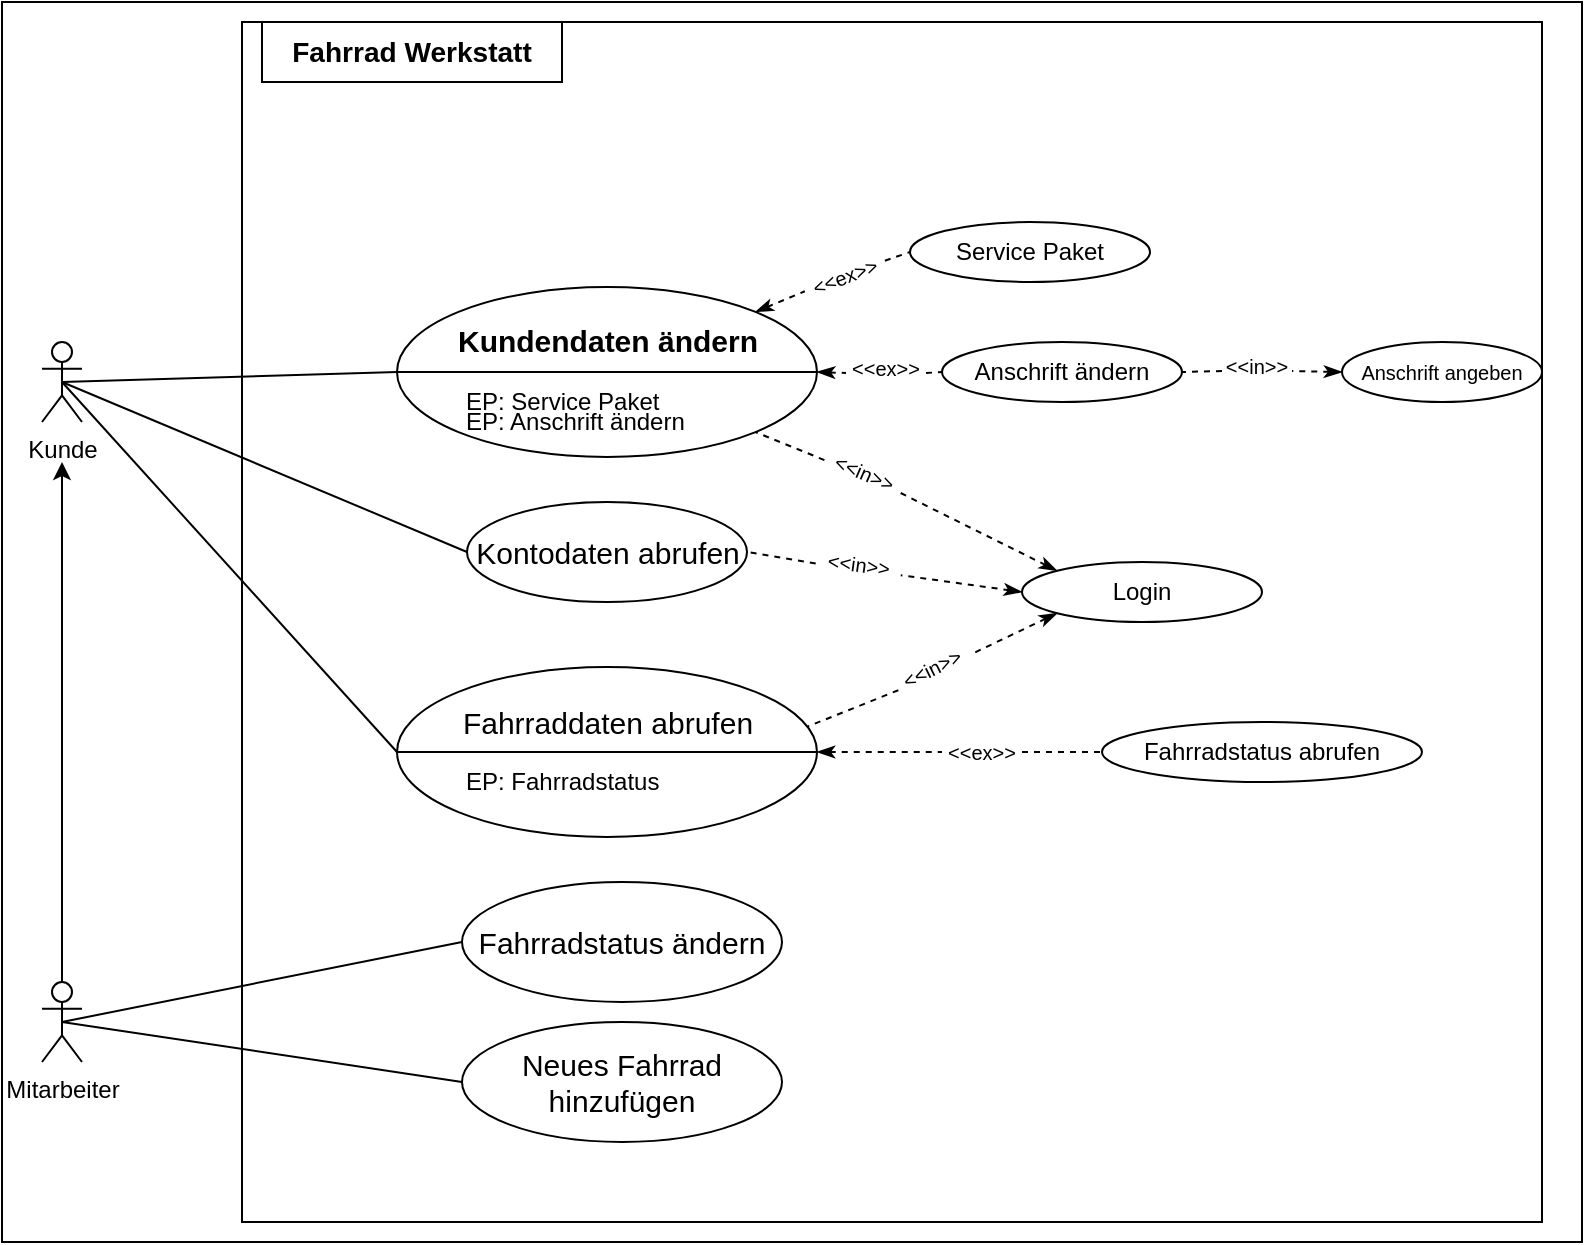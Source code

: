 <mxfile>
    <diagram id="6hGFLwfOUW9BJ-s0fimq" name="Page-1">
        <mxGraphModel dx="1309" dy="762" grid="1" gridSize="10" guides="1" tooltips="1" connect="1" arrows="1" fold="1" page="1" pageScale="1" pageWidth="827" pageHeight="1169" background="#FFFFFF" math="0" shadow="0">
            <root>
                <mxCell id="0"/>
                <mxCell id="1" parent="0"/>
                <mxCell id="15" value="" style="whiteSpace=wrap;html=1;labelBackgroundColor=none;labelBorderColor=none;align=left;fillColor=none;strokeColor=#000000;fontColor=#000000;" parent="1" vertex="1">
                    <mxGeometry x="150" y="40" width="650" height="600" as="geometry"/>
                </mxCell>
                <mxCell id="10" value="&lt;font&gt;Mitarbeiter&lt;/font&gt;" style="shape=umlActor;verticalLabelPosition=bottom;labelBackgroundColor=none;verticalAlign=top;html=1;outlineConnect=0;fillColor=none;strokeColor=#000000;fontColor=#000000;" parent="1" vertex="1">
                    <mxGeometry x="50" y="520" width="20" height="40" as="geometry"/>
                </mxCell>
                <mxCell id="13" value="&lt;font&gt;Kunde&lt;/font&gt;" style="shape=umlActor;verticalLabelPosition=bottom;labelBackgroundColor=none;verticalAlign=top;html=1;outlineConnect=0;fillColor=none;strokeColor=#000000;fontColor=#000000;" parent="1" vertex="1">
                    <mxGeometry x="50" y="200" width="20" height="40" as="geometry"/>
                </mxCell>
                <mxCell id="14" value="" style="edgeStyle=orthogonalEdgeStyle;rounded=0;orthogonalLoop=1;jettySize=auto;html=1;fontColor=#000000;labelBorderColor=none;labelBackgroundColor=none;fillColor=none;strokeColor=#000000;" parent="1" source="10" edge="1">
                    <mxGeometry relative="1" as="geometry">
                        <mxPoint x="60" y="260" as="targetPoint"/>
                    </mxGeometry>
                </mxCell>
                <mxCell id="16" value="&lt;h3&gt;Fahrrad Werkstatt&lt;/h3&gt;" style="rounded=0;whiteSpace=wrap;html=1;labelBackgroundColor=none;align=center;fontStyle=1;fillColor=none;strokeColor=#000000;fontColor=#000000;" parent="1" vertex="1">
                    <mxGeometry x="160" y="40" width="150" height="30" as="geometry"/>
                </mxCell>
                <mxCell id="17" value="" style="shape=lineEllipse;line=vertical;perimeter=ellipsePerimeter;whiteSpace=wrap;html=1;backgroundOutline=1;labelBackgroundColor=none;align=center;rotation=90;fillColor=none;strokeColor=#000000;fontColor=#000000;" parent="1" vertex="1">
                    <mxGeometry x="290" y="110" width="85" height="210" as="geometry"/>
                </mxCell>
                <mxCell id="18" value="&lt;h3 style=&quot;font-size: 15px;&quot;&gt;Kundendaten ändern&lt;/h3&gt;" style="text;html=1;align=center;verticalAlign=middle;whiteSpace=wrap;rounded=0;labelBackgroundColor=none;fontSize=15;fillColor=none;strokeColor=none;fontColor=#000000;" parent="1" vertex="1">
                    <mxGeometry x="252.5" y="189" width="160" height="20" as="geometry"/>
                </mxCell>
                <mxCell id="20" value="EP: Service Paket" style="text;html=1;align=left;verticalAlign=middle;whiteSpace=wrap;rounded=0;labelBackgroundColor=none;fillColor=none;strokeColor=none;fontColor=#000000;" parent="1" vertex="1">
                    <mxGeometry x="260" y="220" width="160" height="20" as="geometry"/>
                </mxCell>
                <mxCell id="21" value="EP: Anschrift ändern" style="text;html=1;align=left;verticalAlign=middle;whiteSpace=wrap;rounded=0;labelBackgroundColor=none;fillColor=none;strokeColor=none;fontColor=#000000;" parent="1" vertex="1">
                    <mxGeometry x="260" y="230" width="130" height="20" as="geometry"/>
                </mxCell>
                <mxCell id="23" value="" style="endArrow=none;html=1;labelBackgroundColor=none;fontColor=#000000;exitX=0.5;exitY=0.5;exitDx=0;exitDy=0;exitPerimeter=0;entryX=0.5;entryY=1;entryDx=0;entryDy=0;fillColor=none;strokeColor=#000000;" parent="1" source="13" target="17" edge="1">
                    <mxGeometry width="50" height="50" relative="1" as="geometry">
                        <mxPoint x="190" y="240" as="sourcePoint"/>
                        <mxPoint x="240" y="190" as="targetPoint"/>
                    </mxGeometry>
                </mxCell>
                <mxCell id="24" value="Service Paket" style="ellipse;whiteSpace=wrap;html=1;labelBackgroundColor=none;align=center;fillColor=none;strokeColor=#000000;fontColor=#000000;" parent="1" vertex="1">
                    <mxGeometry x="484" y="140" width="120" height="30" as="geometry"/>
                </mxCell>
                <mxCell id="25" value="" style="endArrow=none;dashed=1;html=1;labelBackgroundColor=none;fontColor=#000000;entryX=0;entryY=0.5;entryDx=0;entryDy=0;exitX=1;exitY=0.5;exitDx=0;exitDy=0;startArrow=none;startFill=0;rounded=0;fillColor=none;strokeColor=#000000;" parent="1" source="26" target="24" edge="1">
                    <mxGeometry width="50" height="50" relative="1" as="geometry">
                        <mxPoint x="460" y="340" as="sourcePoint"/>
                        <mxPoint x="510" y="290" as="targetPoint"/>
                    </mxGeometry>
                </mxCell>
                <mxCell id="28" value="Anschrift ändern" style="ellipse;whiteSpace=wrap;html=1;labelBackgroundColor=none;fontSize=12;align=center;fillColor=none;strokeColor=#000000;fontColor=#000000;" parent="1" vertex="1">
                    <mxGeometry x="500" y="200" width="120" height="30" as="geometry"/>
                </mxCell>
                <mxCell id="29" value="" style="endArrow=none;dashed=1;html=1;labelBackgroundColor=none;fontSize=12;fontColor=#000000;entryX=0;entryY=0.5;entryDx=0;entryDy=0;exitX=1;exitY=0.75;exitDx=0;exitDy=0;strokeWidth=1;startArrow=none;startFill=0;rounded=0;fillColor=none;strokeColor=#000000;" parent="1" source="30" target="28" edge="1">
                    <mxGeometry width="50" height="50" relative="1" as="geometry">
                        <mxPoint x="450" y="340" as="sourcePoint"/>
                        <mxPoint x="500" y="290" as="targetPoint"/>
                        <Array as="points"/>
                    </mxGeometry>
                </mxCell>
                <mxCell id="33" value="" style="endArrow=none;dashed=1;html=1;labelBackgroundColor=none;fontSize=12;fontColor=#000000;entryX=1;entryY=0.5;entryDx=0;entryDy=0;exitX=0;exitY=0.75;exitDx=0;exitDy=0;rounded=0;strokeWidth=1;startArrow=none;startFill=0;fillColor=none;strokeColor=#000000;" parent="1" source="35" target="28" edge="1">
                    <mxGeometry width="50" height="50" relative="1" as="geometry">
                        <mxPoint x="515" y="230" as="sourcePoint"/>
                        <mxPoint x="590" y="230" as="targetPoint"/>
                        <Array as="points"/>
                    </mxGeometry>
                </mxCell>
                <mxCell id="34" value="&lt;font style=&quot;font-size: 10px;&quot;&gt;Anschrift angeben&lt;/font&gt;" style="ellipse;whiteSpace=wrap;html=1;labelBackgroundColor=none;fontSize=10;align=center;fillColor=none;strokeColor=#000000;fontColor=#000000;" parent="1" vertex="1">
                    <mxGeometry x="700" y="200" width="100" height="30" as="geometry"/>
                </mxCell>
                <mxCell id="35" value="&lt;font style=&quot;font-size: 10px&quot;&gt;&amp;lt;&amp;lt;in&amp;gt;&amp;gt;&lt;/font&gt;" style="text;html=1;align=center;verticalAlign=middle;whiteSpace=wrap;rounded=0;labelBackgroundColor=none;fontSize=12;rotation=0;fillColor=none;strokeColor=none;fontColor=#000000;" parent="1" vertex="1">
                    <mxGeometry x="640" y="207" width="35" height="10" as="geometry"/>
                </mxCell>
                <mxCell id="36" value="" style="endArrow=none;dashed=1;html=1;labelBackgroundColor=none;fontSize=12;fontColor=#000000;entryX=1;entryY=0.75;entryDx=0;entryDy=0;exitX=0;exitY=0.5;exitDx=0;exitDy=0;rounded=0;strokeWidth=1;startArrow=classicThin;startFill=1;fillColor=none;strokeColor=#000000;" parent="1" source="34" target="35" edge="1">
                    <mxGeometry width="50" height="50" relative="1" as="geometry">
                        <mxPoint x="700" y="160" as="sourcePoint"/>
                        <mxPoint x="700" y="220" as="targetPoint"/>
                        <Array as="points"/>
                    </mxGeometry>
                </mxCell>
                <mxCell id="26" value="&lt;font style=&quot;font-size: 10px&quot;&gt;&amp;lt;&amp;lt;ex&amp;gt;&amp;gt;&lt;/font&gt;" style="text;html=1;align=center;verticalAlign=middle;whiteSpace=wrap;rounded=0;labelBackgroundColor=none;fontSize=10;rotation=-20.9;fillColor=none;strokeColor=none;fontColor=#000000;" parent="1" vertex="1">
                    <mxGeometry x="430" y="162" width="42.84" height="10" as="geometry"/>
                </mxCell>
                <mxCell id="37" value="" style="endArrow=none;dashed=1;html=1;labelBackgroundColor=none;fontColor=#000000;entryX=0;entryY=0.5;entryDx=0;entryDy=0;exitX=0;exitY=0;exitDx=0;exitDy=0;startArrow=classicThin;startFill=1;rounded=0;fillColor=none;strokeColor=#000000;" parent="1" source="17" target="26" edge="1">
                    <mxGeometry width="50" height="50" relative="1" as="geometry">
                        <mxPoint x="474.282" y="189.962" as="sourcePoint"/>
                        <mxPoint x="540" y="155" as="targetPoint"/>
                    </mxGeometry>
                </mxCell>
                <mxCell id="30" value="&lt;font style=&quot;font-size: 10px&quot;&gt;&amp;lt;&amp;lt;ex&amp;gt;&amp;gt;&lt;/font&gt;" style="text;html=1;align=center;verticalAlign=middle;whiteSpace=wrap;rounded=0;labelBackgroundColor=none;fontSize=12;fillColor=none;strokeColor=none;fontColor=#000000;" parent="1" vertex="1">
                    <mxGeometry x="452" y="208" width="40" height="10" as="geometry"/>
                </mxCell>
                <mxCell id="38" value="" style="endArrow=none;dashed=1;html=1;labelBackgroundColor=none;fontSize=12;fontColor=#000000;entryX=0;entryY=0.75;entryDx=0;entryDy=0;exitX=0.5;exitY=0;exitDx=0;exitDy=0;rounded=0;strokeWidth=1;startArrow=classicThin;startFill=1;fillColor=none;strokeColor=#000000;" parent="1" source="17" target="30" edge="1">
                    <mxGeometry width="50" height="50" relative="1" as="geometry">
                        <mxPoint x="505" y="220" as="sourcePoint"/>
                        <mxPoint x="580" y="220" as="targetPoint"/>
                        <Array as="points"/>
                    </mxGeometry>
                </mxCell>
                <mxCell id="40" value="Kontodaten abrufen" style="ellipse;whiteSpace=wrap;html=1;labelBackgroundColor=none;fontSize=15;align=center;fillColor=none;strokeColor=#000000;fontColor=#000000;" parent="1" vertex="1">
                    <mxGeometry x="262.5" y="280" width="140" height="50" as="geometry"/>
                </mxCell>
                <mxCell id="41" value="" style="endArrow=none;html=1;labelBackgroundColor=none;fontColor=#000000;exitX=0.5;exitY=0.5;exitDx=0;exitDy=0;exitPerimeter=0;entryX=0;entryY=0.5;entryDx=0;entryDy=0;fillColor=none;strokeColor=#000000;" parent="1" source="13" target="40" edge="1">
                    <mxGeometry width="50" height="50" relative="1" as="geometry">
                        <mxPoint x="70" y="230" as="sourcePoint"/>
                        <mxPoint x="237.5" y="225" as="targetPoint"/>
                    </mxGeometry>
                </mxCell>
                <mxCell id="42" value="Login" style="ellipse;whiteSpace=wrap;html=1;labelBackgroundColor=none;fontSize=12;align=center;fillColor=none;strokeColor=#000000;fontColor=#000000;" parent="1" vertex="1">
                    <mxGeometry x="540" y="310" width="120" height="30" as="geometry"/>
                </mxCell>
                <mxCell id="43" value="" style="shape=lineEllipse;line=vertical;perimeter=ellipsePerimeter;whiteSpace=wrap;html=1;backgroundOutline=1;labelBackgroundColor=none;align=center;rotation=90;fillColor=none;strokeColor=#000000;fontColor=#000000;" parent="1" vertex="1">
                    <mxGeometry x="290" y="300" width="85" height="210" as="geometry"/>
                </mxCell>
                <mxCell id="44" value="Fahrraddaten abrufen" style="text;html=1;align=center;verticalAlign=middle;whiteSpace=wrap;rounded=0;labelBackgroundColor=none;fontSize=15;fillColor=none;strokeColor=none;fontColor=#000000;" parent="1" vertex="1">
                    <mxGeometry x="257.5" y="380" width="150" height="20" as="geometry"/>
                </mxCell>
                <mxCell id="45" value="EP: Fahrradstatus" style="text;html=1;align=left;verticalAlign=middle;whiteSpace=wrap;rounded=0;labelBackgroundColor=none;fillColor=none;strokeColor=none;fontColor=#000000;" parent="1" vertex="1">
                    <mxGeometry x="260" y="410" width="130" height="20" as="geometry"/>
                </mxCell>
                <mxCell id="46" value="Fahrradstatus abrufen" style="ellipse;whiteSpace=wrap;html=1;labelBackgroundColor=none;fontSize=12;align=center;fillColor=none;strokeColor=#000000;fontColor=#000000;" parent="1" vertex="1">
                    <mxGeometry x="580" y="390" width="160" height="30" as="geometry"/>
                </mxCell>
                <mxCell id="47" value="" style="endArrow=none;dashed=1;html=1;labelBackgroundColor=none;fontSize=12;fontColor=#000000;entryX=1;entryY=0.5;entryDx=0;entryDy=0;exitX=0;exitY=0.75;exitDx=0;exitDy=0;rounded=0;strokeWidth=1;startArrow=none;startFill=0;fillColor=none;strokeColor=#000000;" parent="1" source="48" target="40" edge="1">
                    <mxGeometry width="50" height="50" relative="1" as="geometry">
                        <mxPoint x="525" y="240" as="sourcePoint"/>
                        <mxPoint x="630" y="225" as="targetPoint"/>
                        <Array as="points"/>
                    </mxGeometry>
                </mxCell>
                <mxCell id="48" value="&lt;font style=&quot;font-size: 10px&quot;&gt;&amp;lt;&amp;lt;in&amp;gt;&amp;gt;&lt;/font&gt;" style="text;html=1;align=center;verticalAlign=middle;whiteSpace=wrap;rounded=0;labelBackgroundColor=none;fontSize=12;rotation=7.8;fillColor=none;strokeColor=none;fontColor=#000000;" parent="1" vertex="1">
                    <mxGeometry x="437" y="306.2" width="42.92" height="10" as="geometry"/>
                </mxCell>
                <mxCell id="49" value="" style="endArrow=none;dashed=1;html=1;labelBackgroundColor=none;fontSize=12;fontColor=#000000;entryX=1;entryY=0.75;entryDx=0;entryDy=0;exitX=0;exitY=0.5;exitDx=0;exitDy=0;rounded=0;strokeWidth=1;startArrow=classicThin;startFill=1;fillColor=none;strokeColor=#000000;" parent="1" source="42" target="48" edge="1">
                    <mxGeometry width="50" height="50" relative="1" as="geometry">
                        <mxPoint x="710" y="214" as="sourcePoint"/>
                        <mxPoint x="710" y="230" as="targetPoint"/>
                        <Array as="points"/>
                    </mxGeometry>
                </mxCell>
                <mxCell id="50" value="" style="endArrow=none;dashed=1;html=1;labelBackgroundColor=none;fontSize=12;fontColor=#000000;entryX=0.351;entryY=0.023;entryDx=0;entryDy=0;exitX=0;exitY=0.75;exitDx=0;exitDy=0;rounded=0;strokeWidth=1;startArrow=none;startFill=0;entryPerimeter=0;fillColor=none;strokeColor=#000000;" parent="1" source="51" target="43" edge="1">
                    <mxGeometry width="50" height="50" relative="1" as="geometry">
                        <mxPoint x="535" y="250" as="sourcePoint"/>
                        <mxPoint x="640" y="235" as="targetPoint"/>
                        <Array as="points"/>
                    </mxGeometry>
                </mxCell>
                <mxCell id="51" value="&lt;font style=&quot;font-size: 10px&quot;&gt;&amp;lt;&amp;lt;in&amp;gt;&amp;gt;&lt;/font&gt;" style="text;html=1;align=center;verticalAlign=middle;whiteSpace=wrap;rounded=0;labelBackgroundColor=none;fontSize=12;rotation=-26.3;fillColor=none;strokeColor=none;fontColor=#000000;" parent="1" vertex="1">
                    <mxGeometry x="475" y="358" width="40" height="10" as="geometry"/>
                </mxCell>
                <mxCell id="52" value="" style="endArrow=none;dashed=1;html=1;labelBackgroundColor=none;fontSize=12;fontColor=#000000;entryX=1;entryY=0.75;entryDx=0;entryDy=0;exitX=0;exitY=1;exitDx=0;exitDy=0;rounded=0;strokeWidth=1;startArrow=classicThin;startFill=1;fillColor=none;strokeColor=#000000;" parent="1" source="42" target="51" edge="1">
                    <mxGeometry width="50" height="50" relative="1" as="geometry">
                        <mxPoint x="720" y="224" as="sourcePoint"/>
                        <mxPoint x="720" y="240" as="targetPoint"/>
                        <Array as="points"/>
                    </mxGeometry>
                </mxCell>
                <mxCell id="53" value="" style="endArrow=none;dashed=1;html=1;labelBackgroundColor=none;fontSize=12;fontColor=#000000;entryX=1;entryY=0;entryDx=0;entryDy=0;exitX=0;exitY=0.75;exitDx=0;exitDy=0;rounded=0;strokeWidth=1;startArrow=none;startFill=0;fillColor=none;strokeColor=#000000;" parent="1" source="54" target="17" edge="1">
                    <mxGeometry width="50" height="50" relative="1" as="geometry">
                        <mxPoint x="361.64" y="278" as="sourcePoint"/>
                        <mxPoint x="466.64" y="263" as="targetPoint"/>
                        <Array as="points"/>
                    </mxGeometry>
                </mxCell>
                <mxCell id="54" value="&lt;font style=&quot;font-size: 10px&quot;&gt;&amp;lt;&amp;lt;in&amp;gt;&amp;gt;&lt;/font&gt;" style="text;html=1;align=center;verticalAlign=middle;whiteSpace=wrap;rounded=0;labelBackgroundColor=none;fontSize=12;rotation=23.3;fillColor=none;strokeColor=none;fontColor=#000000;" parent="1" vertex="1">
                    <mxGeometry x="440.55" y="259.75" width="40.53" height="10" as="geometry"/>
                </mxCell>
                <mxCell id="55" value="" style="endArrow=none;dashed=1;html=1;labelBackgroundColor=none;fontSize=12;fontColor=#000000;entryX=1;entryY=0.75;entryDx=0;entryDy=0;exitX=0;exitY=0;exitDx=0;exitDy=0;rounded=0;strokeWidth=1;startArrow=classicThin;startFill=1;fillColor=none;strokeColor=#000000;" parent="1" source="42" target="54" edge="1">
                    <mxGeometry width="50" height="50" relative="1" as="geometry">
                        <mxPoint x="546.64" y="252" as="sourcePoint"/>
                        <mxPoint x="546.64" y="268" as="targetPoint"/>
                        <Array as="points"/>
                    </mxGeometry>
                </mxCell>
                <mxCell id="62" value="" style="endArrow=none;dashed=1;html=1;labelBackgroundColor=none;fontColor=#000000;entryX=0;entryY=0.5;entryDx=0;entryDy=0;exitX=1;exitY=0.5;exitDx=0;exitDy=0;startArrow=none;startFill=0;rounded=0;fillColor=none;strokeColor=#000000;" parent="1" source="63" target="46" edge="1">
                    <mxGeometry width="50" height="50" relative="1" as="geometry">
                        <mxPoint x="537.25" y="565.05" as="sourcePoint"/>
                        <mxPoint x="561.25" y="380.05" as="targetPoint"/>
                    </mxGeometry>
                </mxCell>
                <mxCell id="63" value="&lt;font style=&quot;font-size: 10px&quot;&gt;&amp;lt;&amp;lt;ex&amp;gt;&amp;gt;&lt;/font&gt;" style="text;html=1;align=center;verticalAlign=middle;whiteSpace=wrap;rounded=0;labelBackgroundColor=none;fontSize=8;rotation=0;fillColor=none;strokeColor=none;fontColor=#000000;" parent="1" vertex="1">
                    <mxGeometry x="500" y="400" width="40" height="10" as="geometry"/>
                </mxCell>
                <mxCell id="64" value="" style="endArrow=none;dashed=1;html=1;labelBackgroundColor=none;fontColor=#000000;entryX=0;entryY=0.5;entryDx=0;entryDy=0;exitX=0.5;exitY=0;exitDx=0;exitDy=0;startArrow=classicThin;startFill=1;rounded=0;fillColor=none;strokeColor=#000000;" parent="1" source="43" target="63" edge="1">
                    <mxGeometry width="50" height="50" relative="1" as="geometry">
                        <mxPoint x="483.996" y="409.998" as="sourcePoint"/>
                        <mxPoint x="617.25" y="380.05" as="targetPoint"/>
                    </mxGeometry>
                </mxCell>
                <mxCell id="65" value="" style="endArrow=none;html=1;labelBackgroundColor=none;fontColor=#000000;exitX=0.5;exitY=0.5;exitDx=0;exitDy=0;exitPerimeter=0;entryX=0.5;entryY=1;entryDx=0;entryDy=0;fillColor=none;strokeColor=#000000;" parent="1" source="13" target="43" edge="1">
                    <mxGeometry width="50" height="50" relative="1" as="geometry">
                        <mxPoint x="70" y="230.0" as="sourcePoint"/>
                        <mxPoint x="272.5" y="315.0" as="targetPoint"/>
                    </mxGeometry>
                </mxCell>
                <mxCell id="66" value="Fahrradstatus ändern" style="ellipse;whiteSpace=wrap;html=1;labelBackgroundColor=none;fontSize=15;align=center;fillColor=none;strokeColor=#000000;fontColor=#000000;" parent="1" vertex="1">
                    <mxGeometry x="260" y="470" width="160" height="60" as="geometry"/>
                </mxCell>
                <mxCell id="67" value="Neues Fahrrad hinzufügen" style="ellipse;whiteSpace=wrap;html=1;labelBackgroundColor=none;fontSize=15;align=center;fillColor=none;strokeColor=#000000;fontColor=#000000;" parent="1" vertex="1">
                    <mxGeometry x="260" y="540" width="160" height="60" as="geometry"/>
                </mxCell>
                <mxCell id="68" value="" style="endArrow=none;html=1;labelBackgroundColor=none;fontColor=#000000;exitX=0.5;exitY=0.5;exitDx=0;exitDy=0;exitPerimeter=0;entryX=0;entryY=0.5;entryDx=0;entryDy=0;fillColor=none;strokeColor=#000000;" parent="1" source="10" target="66" edge="1">
                    <mxGeometry width="50" height="50" relative="1" as="geometry">
                        <mxPoint x="80" y="375" as="sourcePoint"/>
                        <mxPoint x="247.5" y="560" as="targetPoint"/>
                    </mxGeometry>
                </mxCell>
                <mxCell id="69" value="" style="endArrow=none;html=1;labelBackgroundColor=none;fontColor=#000000;exitX=0.5;exitY=0.5;exitDx=0;exitDy=0;exitPerimeter=0;entryX=0;entryY=0.5;entryDx=0;entryDy=0;fillColor=none;strokeColor=#000000;" parent="1" source="10" target="67" edge="1">
                    <mxGeometry width="50" height="50" relative="1" as="geometry">
                        <mxPoint x="70" y="550" as="sourcePoint"/>
                        <mxPoint x="270" y="510" as="targetPoint"/>
                    </mxGeometry>
                </mxCell>
                <mxCell id="72" value="" style="rounded=0;whiteSpace=wrap;html=1;labelBackgroundColor=none;fillColor=none;strokeColor=#000000;" vertex="1" parent="1">
                    <mxGeometry x="30" y="30" width="790" height="620" as="geometry"/>
                </mxCell>
            </root>
        </mxGraphModel>
    </diagram>
</mxfile>
